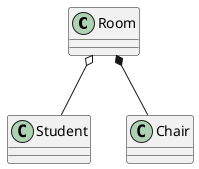 @startuml
' 改变箭头的方向|改变元素位置
' 默认规则：左为上，右为下
Room o-- Student
Room *-- Chair
@enduml

@startuml
' 两个元素变一个，规则改变：左为左，右为右
Room o- Student
Room *- Chair
@enduml

@startuml
' 也可以显示指示方向 left right up down
' a -direction- b “b在a的direction边”
Room o-up- Student
Room *-left- Chair
@enduml